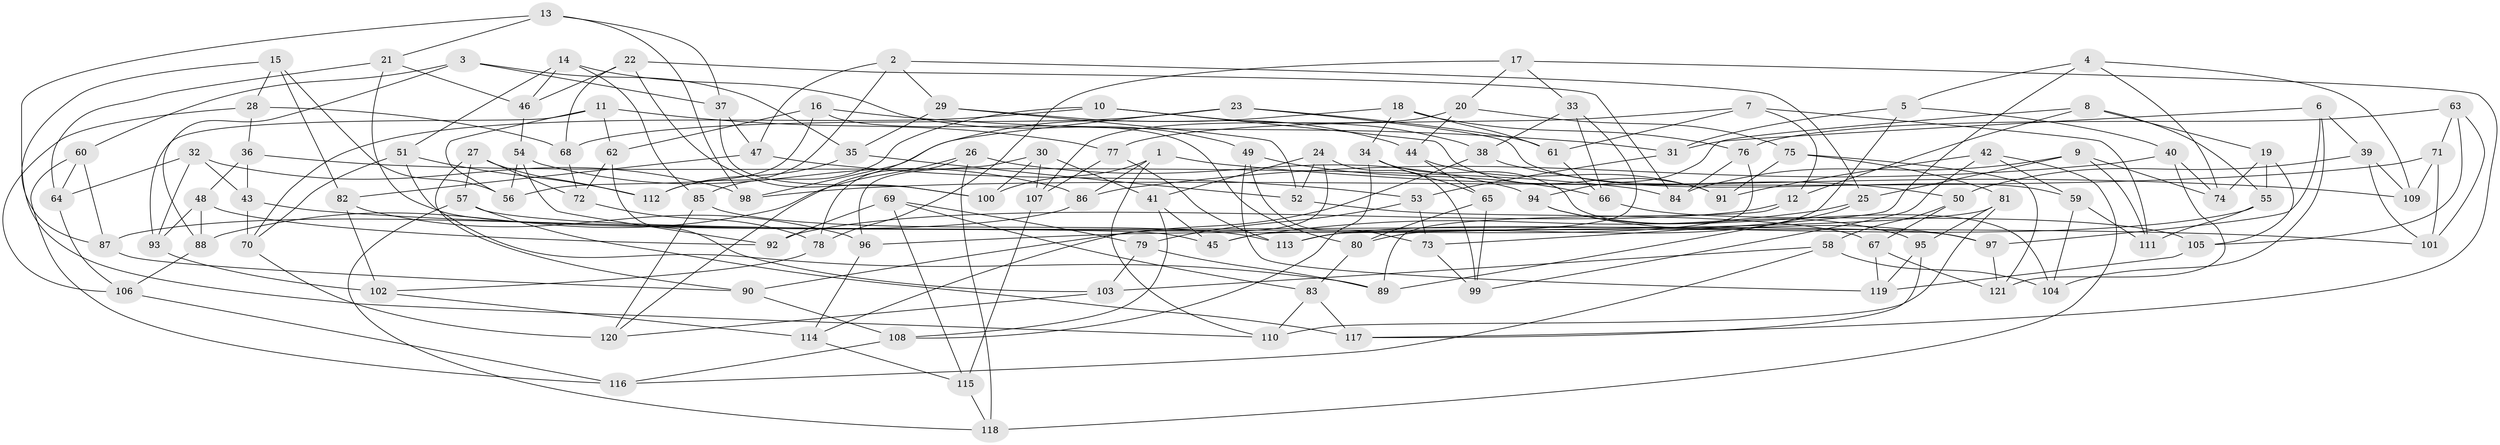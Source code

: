 // coarse degree distribution, {6: 0.56, 5: 0.05333333333333334, 4: 0.38666666666666666}
// Generated by graph-tools (version 1.1) at 2025/42/03/06/25 10:42:18]
// undirected, 121 vertices, 242 edges
graph export_dot {
graph [start="1"]
  node [color=gray90,style=filled];
  1;
  2;
  3;
  4;
  5;
  6;
  7;
  8;
  9;
  10;
  11;
  12;
  13;
  14;
  15;
  16;
  17;
  18;
  19;
  20;
  21;
  22;
  23;
  24;
  25;
  26;
  27;
  28;
  29;
  30;
  31;
  32;
  33;
  34;
  35;
  36;
  37;
  38;
  39;
  40;
  41;
  42;
  43;
  44;
  45;
  46;
  47;
  48;
  49;
  50;
  51;
  52;
  53;
  54;
  55;
  56;
  57;
  58;
  59;
  60;
  61;
  62;
  63;
  64;
  65;
  66;
  67;
  68;
  69;
  70;
  71;
  72;
  73;
  74;
  75;
  76;
  77;
  78;
  79;
  80;
  81;
  82;
  83;
  84;
  85;
  86;
  87;
  88;
  89;
  90;
  91;
  92;
  93;
  94;
  95;
  96;
  97;
  98;
  99;
  100;
  101;
  102;
  103;
  104;
  105;
  106;
  107;
  108;
  109;
  110;
  111;
  112;
  113;
  114;
  115;
  116;
  117;
  118;
  119;
  120;
  121;
  1 -- 110;
  1 -- 109;
  1 -- 86;
  1 -- 100;
  2 -- 47;
  2 -- 29;
  2 -- 25;
  2 -- 112;
  3 -- 60;
  3 -- 37;
  3 -- 35;
  3 -- 88;
  4 -- 5;
  4 -- 73;
  4 -- 109;
  4 -- 74;
  5 -- 31;
  5 -- 80;
  5 -- 40;
  6 -- 39;
  6 -- 97;
  6 -- 104;
  6 -- 31;
  7 -- 77;
  7 -- 61;
  7 -- 12;
  7 -- 111;
  8 -- 55;
  8 -- 94;
  8 -- 19;
  8 -- 12;
  9 -- 25;
  9 -- 74;
  9 -- 111;
  9 -- 84;
  10 -- 38;
  10 -- 70;
  10 -- 91;
  10 -- 85;
  11 -- 93;
  11 -- 77;
  11 -- 56;
  11 -- 62;
  12 -- 92;
  12 -- 89;
  13 -- 110;
  13 -- 37;
  13 -- 21;
  13 -- 98;
  14 -- 51;
  14 -- 85;
  14 -- 49;
  14 -- 46;
  15 -- 82;
  15 -- 87;
  15 -- 56;
  15 -- 28;
  16 -- 62;
  16 -- 31;
  16 -- 56;
  16 -- 80;
  17 -- 33;
  17 -- 78;
  17 -- 20;
  17 -- 117;
  18 -- 61;
  18 -- 98;
  18 -- 76;
  18 -- 34;
  19 -- 105;
  19 -- 74;
  19 -- 55;
  20 -- 44;
  20 -- 75;
  20 -- 107;
  21 -- 64;
  21 -- 45;
  21 -- 46;
  22 -- 84;
  22 -- 100;
  22 -- 68;
  22 -- 46;
  23 -- 59;
  23 -- 61;
  23 -- 120;
  23 -- 68;
  24 -- 52;
  24 -- 114;
  24 -- 99;
  24 -- 41;
  25 -- 89;
  25 -- 45;
  26 -- 88;
  26 -- 94;
  26 -- 78;
  26 -- 118;
  27 -- 112;
  27 -- 90;
  27 -- 57;
  27 -- 72;
  28 -- 68;
  28 -- 106;
  28 -- 36;
  29 -- 35;
  29 -- 44;
  29 -- 52;
  30 -- 96;
  30 -- 41;
  30 -- 100;
  30 -- 107;
  31 -- 53;
  32 -- 43;
  32 -- 64;
  32 -- 93;
  32 -- 98;
  33 -- 66;
  33 -- 45;
  33 -- 38;
  34 -- 104;
  34 -- 65;
  34 -- 108;
  35 -- 52;
  35 -- 112;
  36 -- 43;
  36 -- 48;
  36 -- 84;
  37 -- 100;
  37 -- 47;
  38 -- 90;
  38 -- 50;
  39 -- 101;
  39 -- 50;
  39 -- 109;
  40 -- 121;
  40 -- 86;
  40 -- 74;
  41 -- 108;
  41 -- 45;
  42 -- 59;
  42 -- 91;
  42 -- 99;
  42 -- 118;
  43 -- 70;
  43 -- 101;
  44 -- 65;
  44 -- 91;
  46 -- 54;
  47 -- 53;
  47 -- 82;
  48 -- 92;
  48 -- 88;
  48 -- 93;
  49 -- 119;
  49 -- 66;
  49 -- 73;
  50 -- 58;
  50 -- 67;
  51 -- 70;
  51 -- 112;
  51 -- 89;
  52 -- 67;
  53 -- 79;
  53 -- 73;
  54 -- 86;
  54 -- 56;
  54 -- 92;
  55 -- 113;
  55 -- 111;
  57 -- 118;
  57 -- 117;
  57 -- 97;
  58 -- 103;
  58 -- 104;
  58 -- 116;
  59 -- 104;
  59 -- 111;
  60 -- 116;
  60 -- 64;
  60 -- 87;
  61 -- 66;
  62 -- 72;
  62 -- 103;
  63 -- 71;
  63 -- 101;
  63 -- 76;
  63 -- 105;
  64 -- 106;
  65 -- 99;
  65 -- 80;
  66 -- 105;
  67 -- 121;
  67 -- 119;
  68 -- 72;
  69 -- 115;
  69 -- 92;
  69 -- 79;
  69 -- 83;
  70 -- 120;
  71 -- 98;
  71 -- 101;
  71 -- 109;
  72 -- 78;
  73 -- 99;
  75 -- 121;
  75 -- 91;
  75 -- 81;
  76 -- 113;
  76 -- 84;
  77 -- 113;
  77 -- 107;
  78 -- 102;
  79 -- 103;
  79 -- 89;
  80 -- 83;
  81 -- 95;
  81 -- 96;
  81 -- 110;
  82 -- 96;
  82 -- 102;
  83 -- 110;
  83 -- 117;
  85 -- 120;
  85 -- 113;
  86 -- 87;
  87 -- 90;
  88 -- 106;
  90 -- 108;
  93 -- 102;
  94 -- 97;
  94 -- 95;
  95 -- 117;
  95 -- 119;
  96 -- 114;
  97 -- 121;
  102 -- 114;
  103 -- 120;
  105 -- 119;
  106 -- 116;
  107 -- 115;
  108 -- 116;
  114 -- 115;
  115 -- 118;
}
